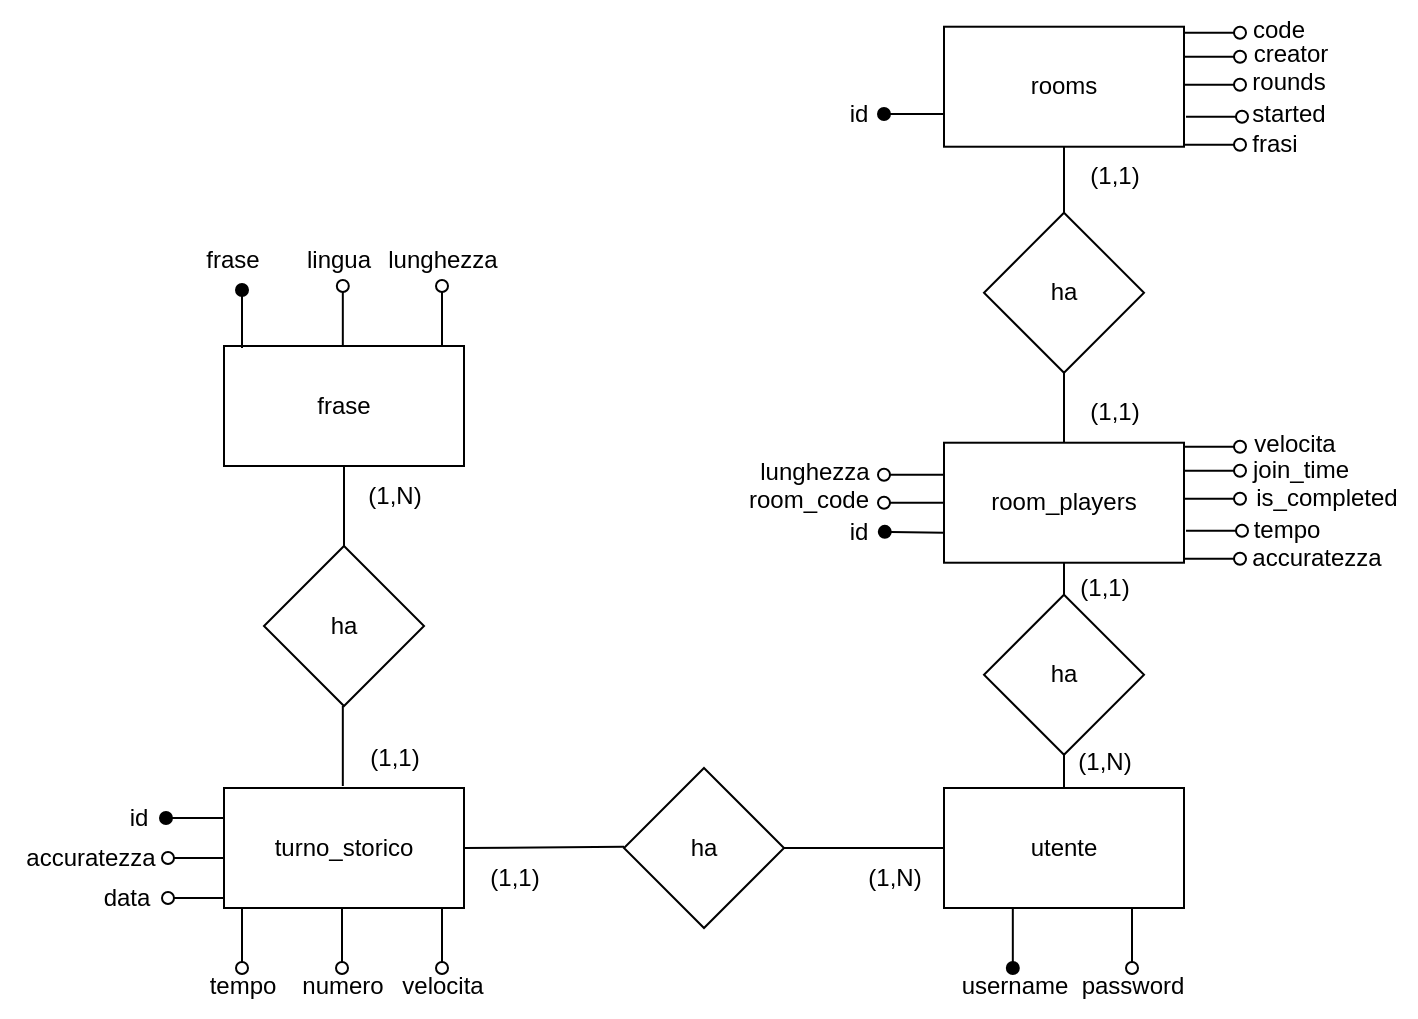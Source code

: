 <mxfile version="27.0.9">
  <diagram name="Pagina-1" id="Zs5nJwzmNC5s5diymWZx">
    <mxGraphModel dx="827" dy="1024" grid="1" gridSize="10" guides="1" tooltips="1" connect="1" arrows="1" fold="1" page="1" pageScale="1" pageWidth="827" pageHeight="1169" math="0" shadow="0">
      <root>
        <mxCell id="0" />
        <mxCell id="1" parent="0" />
        <mxCell id="NpIhPXMqRIOTpMWOtc2H-1" value="frase" style="rounded=0;whiteSpace=wrap;html=1;" vertex="1" parent="1">
          <mxGeometry x="200" y="175" width="120" height="60" as="geometry" />
        </mxCell>
        <mxCell id="NpIhPXMqRIOTpMWOtc2H-2" value="utente" style="rounded=0;whiteSpace=wrap;html=1;" vertex="1" parent="1">
          <mxGeometry x="560" y="396" width="120" height="60" as="geometry" />
        </mxCell>
        <mxCell id="NpIhPXMqRIOTpMWOtc2H-3" value="turno_storico" style="rounded=0;whiteSpace=wrap;html=1;" vertex="1" parent="1">
          <mxGeometry x="200" y="396" width="120" height="60" as="geometry" />
        </mxCell>
        <mxCell id="NpIhPXMqRIOTpMWOtc2H-4" value="rooms" style="rounded=0;whiteSpace=wrap;html=1;" vertex="1" parent="1">
          <mxGeometry x="560" y="15.36" width="120" height="60" as="geometry" />
        </mxCell>
        <mxCell id="NpIhPXMqRIOTpMWOtc2H-5" value="room_players" style="rounded=0;whiteSpace=wrap;html=1;" vertex="1" parent="1">
          <mxGeometry x="560" y="223.36" width="120" height="60" as="geometry" />
        </mxCell>
        <mxCell id="NpIhPXMqRIOTpMWOtc2H-6" value="ha" style="rhombus;whiteSpace=wrap;html=1;" vertex="1" parent="1">
          <mxGeometry x="400" y="386" width="80" height="80" as="geometry" />
        </mxCell>
        <mxCell id="NpIhPXMqRIOTpMWOtc2H-7" value="" style="endArrow=none;html=1;rounded=0;exitX=1;exitY=0.5;exitDx=0;exitDy=0;entryX=0;entryY=0.5;entryDx=0;entryDy=0;" edge="1" parent="1" source="NpIhPXMqRIOTpMWOtc2H-6" target="NpIhPXMqRIOTpMWOtc2H-2">
          <mxGeometry width="50" height="50" relative="1" as="geometry">
            <mxPoint x="540" y="466" as="sourcePoint" />
            <mxPoint x="590" y="416" as="targetPoint" />
          </mxGeometry>
        </mxCell>
        <mxCell id="NpIhPXMqRIOTpMWOtc2H-8" value="" style="endArrow=none;html=1;rounded=0;exitX=1;exitY=0.5;exitDx=0;exitDy=0;entryX=0;entryY=0.5;entryDx=0;entryDy=0;" edge="1" parent="1" source="NpIhPXMqRIOTpMWOtc2H-3">
          <mxGeometry width="50" height="50" relative="1" as="geometry">
            <mxPoint x="330" y="425.41" as="sourcePoint" />
            <mxPoint x="400" y="425.41" as="targetPoint" />
          </mxGeometry>
        </mxCell>
        <mxCell id="NpIhPXMqRIOTpMWOtc2H-10" value="" style="endArrow=none;html=1;rounded=0;entryX=0.5;entryY=1;entryDx=0;entryDy=0;exitX=0.5;exitY=0;exitDx=0;exitDy=0;" edge="1" parent="1" source="NpIhPXMqRIOTpMWOtc2H-11" target="NpIhPXMqRIOTpMWOtc2H-1">
          <mxGeometry width="50" height="50" relative="1" as="geometry">
            <mxPoint x="200" y="355" as="sourcePoint" />
            <mxPoint x="250" y="305" as="targetPoint" />
          </mxGeometry>
        </mxCell>
        <mxCell id="NpIhPXMqRIOTpMWOtc2H-11" value="ha" style="rhombus;whiteSpace=wrap;html=1;" vertex="1" parent="1">
          <mxGeometry x="220" y="275" width="80" height="80" as="geometry" />
        </mxCell>
        <mxCell id="NpIhPXMqRIOTpMWOtc2H-12" value="" style="endArrow=none;html=1;rounded=0;entryX=0.5;entryY=1;entryDx=0;entryDy=0;exitX=0.5;exitY=0;exitDx=0;exitDy=0;" edge="1" parent="1">
          <mxGeometry width="50" height="50" relative="1" as="geometry">
            <mxPoint x="259.41" y="395" as="sourcePoint" />
            <mxPoint x="259.41" y="355" as="targetPoint" />
          </mxGeometry>
        </mxCell>
        <mxCell id="NpIhPXMqRIOTpMWOtc2H-13" value="" style="endArrow=none;html=1;rounded=0;startArrow=oval;startFill=0;entryX=0.25;entryY=0;entryDx=0;entryDy=0;" edge="1" parent="1">
          <mxGeometry width="50" height="50" relative="1" as="geometry">
            <mxPoint x="309" y="145" as="sourcePoint" />
            <mxPoint x="309" y="175" as="targetPoint" />
          </mxGeometry>
        </mxCell>
        <mxCell id="NpIhPXMqRIOTpMWOtc2H-14" value="" style="endArrow=none;html=1;rounded=0;startArrow=oval;startFill=0;entryX=0.25;entryY=0;entryDx=0;entryDy=0;" edge="1" parent="1">
          <mxGeometry width="50" height="50" relative="1" as="geometry">
            <mxPoint x="259.41" y="145" as="sourcePoint" />
            <mxPoint x="259.41" y="175" as="targetPoint" />
          </mxGeometry>
        </mxCell>
        <mxCell id="NpIhPXMqRIOTpMWOtc2H-15" value="lingua" style="text;html=1;align=center;verticalAlign=middle;resizable=0;points=[];autosize=1;strokeColor=none;fillColor=none;" vertex="1" parent="1">
          <mxGeometry x="227" y="117" width="60" height="30" as="geometry" />
        </mxCell>
        <mxCell id="NpIhPXMqRIOTpMWOtc2H-16" value="lunghezza" style="text;html=1;align=center;verticalAlign=middle;resizable=0;points=[];autosize=1;strokeColor=none;fillColor=none;" vertex="1" parent="1">
          <mxGeometry x="269" y="117" width="80" height="30" as="geometry" />
        </mxCell>
        <mxCell id="NpIhPXMqRIOTpMWOtc2H-17" value="" style="endArrow=none;html=1;rounded=0;startArrow=oval;startFill=1;entryX=0;entryY=0;entryDx=0;entryDy=0;" edge="1" parent="1">
          <mxGeometry width="50" height="50" relative="1" as="geometry">
            <mxPoint x="209" y="147" as="sourcePoint" />
            <mxPoint x="209" y="176" as="targetPoint" />
          </mxGeometry>
        </mxCell>
        <mxCell id="NpIhPXMqRIOTpMWOtc2H-18" value="frase" style="text;html=1;align=center;verticalAlign=middle;resizable=0;points=[];autosize=1;strokeColor=none;fillColor=none;" vertex="1" parent="1">
          <mxGeometry x="179" y="117" width="50" height="30" as="geometry" />
        </mxCell>
        <mxCell id="NpIhPXMqRIOTpMWOtc2H-19" value="" style="endArrow=none;html=1;rounded=0;startArrow=oval;startFill=1;" edge="1" parent="1">
          <mxGeometry width="50" height="50" relative="1" as="geometry">
            <mxPoint x="171" y="411" as="sourcePoint" />
            <mxPoint x="200" y="411" as="targetPoint" />
          </mxGeometry>
        </mxCell>
        <mxCell id="NpIhPXMqRIOTpMWOtc2H-20" value="id" style="text;html=1;align=center;verticalAlign=middle;resizable=0;points=[];autosize=1;strokeColor=none;fillColor=none;" vertex="1" parent="1">
          <mxGeometry x="142" y="396" width="30" height="30" as="geometry" />
        </mxCell>
        <mxCell id="NpIhPXMqRIOTpMWOtc2H-21" value="" style="endArrow=none;html=1;rounded=0;startArrow=oval;startFill=0;" edge="1" parent="1">
          <mxGeometry width="50" height="50" relative="1" as="geometry">
            <mxPoint x="172" y="431" as="sourcePoint" />
            <mxPoint x="200" y="431" as="targetPoint" />
          </mxGeometry>
        </mxCell>
        <mxCell id="NpIhPXMqRIOTpMWOtc2H-22" value="accuratezza" style="text;html=1;align=center;verticalAlign=middle;resizable=0;points=[];autosize=1;strokeColor=none;fillColor=none;" vertex="1" parent="1">
          <mxGeometry x="88" y="416" width="90" height="30" as="geometry" />
        </mxCell>
        <mxCell id="NpIhPXMqRIOTpMWOtc2H-23" value="" style="endArrow=none;html=1;rounded=0;startArrow=oval;startFill=0;entryX=0.113;entryY=1;entryDx=0;entryDy=0;entryPerimeter=0;" edge="1" parent="1">
          <mxGeometry width="50" height="50" relative="1" as="geometry">
            <mxPoint x="209" y="486" as="sourcePoint" />
            <mxPoint x="209" y="456" as="targetPoint" />
          </mxGeometry>
        </mxCell>
        <mxCell id="NpIhPXMqRIOTpMWOtc2H-24" value="tempo" style="text;html=1;align=center;verticalAlign=middle;resizable=0;points=[];autosize=1;strokeColor=none;fillColor=none;" vertex="1" parent="1">
          <mxGeometry x="179" y="480" width="60" height="30" as="geometry" />
        </mxCell>
        <mxCell id="NpIhPXMqRIOTpMWOtc2H-25" value="" style="endArrow=none;html=1;rounded=0;startArrow=oval;startFill=0;entryX=0.113;entryY=1;entryDx=0;entryDy=0;entryPerimeter=0;" edge="1" parent="1">
          <mxGeometry width="50" height="50" relative="1" as="geometry">
            <mxPoint x="259" y="486" as="sourcePoint" />
            <mxPoint x="259" y="456" as="targetPoint" />
          </mxGeometry>
        </mxCell>
        <mxCell id="NpIhPXMqRIOTpMWOtc2H-26" value="numero" style="text;html=1;align=center;verticalAlign=middle;resizable=0;points=[];autosize=1;strokeColor=none;fillColor=none;" vertex="1" parent="1">
          <mxGeometry x="229" y="480" width="60" height="30" as="geometry" />
        </mxCell>
        <mxCell id="NpIhPXMqRIOTpMWOtc2H-27" value="" style="endArrow=none;html=1;rounded=0;startArrow=oval;startFill=0;entryX=0.113;entryY=1;entryDx=0;entryDy=0;entryPerimeter=0;" edge="1" parent="1">
          <mxGeometry width="50" height="50" relative="1" as="geometry">
            <mxPoint x="309" y="486" as="sourcePoint" />
            <mxPoint x="309" y="456" as="targetPoint" />
          </mxGeometry>
        </mxCell>
        <mxCell id="NpIhPXMqRIOTpMWOtc2H-28" value="velocita" style="text;html=1;align=center;verticalAlign=middle;resizable=0;points=[];autosize=1;strokeColor=none;fillColor=none;" vertex="1" parent="1">
          <mxGeometry x="279" y="480" width="60" height="30" as="geometry" />
        </mxCell>
        <mxCell id="NpIhPXMqRIOTpMWOtc2H-32" value="" style="endArrow=none;html=1;rounded=0;startArrow=oval;startFill=0;" edge="1" parent="1">
          <mxGeometry width="50" height="50" relative="1" as="geometry">
            <mxPoint x="172" y="451" as="sourcePoint" />
            <mxPoint x="200" y="451" as="targetPoint" />
          </mxGeometry>
        </mxCell>
        <mxCell id="NpIhPXMqRIOTpMWOtc2H-33" value="data" style="text;html=1;align=center;verticalAlign=middle;resizable=0;points=[];autosize=1;strokeColor=none;fillColor=none;" vertex="1" parent="1">
          <mxGeometry x="126" y="436" width="50" height="30" as="geometry" />
        </mxCell>
        <mxCell id="NpIhPXMqRIOTpMWOtc2H-36" value="username" style="text;html=1;align=center;verticalAlign=middle;resizable=0;points=[];autosize=1;strokeColor=none;fillColor=none;" vertex="1" parent="1">
          <mxGeometry x="555" y="480" width="80" height="30" as="geometry" />
        </mxCell>
        <mxCell id="NpIhPXMqRIOTpMWOtc2H-37" value="" style="endArrow=none;html=1;rounded=0;startArrow=oval;startFill=0;entryX=0.113;entryY=1;entryDx=0;entryDy=0;entryPerimeter=0;" edge="1" parent="1">
          <mxGeometry width="50" height="50" relative="1" as="geometry">
            <mxPoint x="654" y="486" as="sourcePoint" />
            <mxPoint x="654" y="456" as="targetPoint" />
          </mxGeometry>
        </mxCell>
        <mxCell id="NpIhPXMqRIOTpMWOtc2H-38" value="password" style="text;html=1;align=center;verticalAlign=middle;resizable=0;points=[];autosize=1;strokeColor=none;fillColor=none;" vertex="1" parent="1">
          <mxGeometry x="619" y="480" width="70" height="30" as="geometry" />
        </mxCell>
        <mxCell id="NpIhPXMqRIOTpMWOtc2H-39" value="" style="endArrow=none;html=1;rounded=0;startArrow=oval;startFill=1;entryX=0.113;entryY=1;entryDx=0;entryDy=0;entryPerimeter=0;" edge="1" parent="1">
          <mxGeometry width="50" height="50" relative="1" as="geometry">
            <mxPoint x="594.41" y="486" as="sourcePoint" />
            <mxPoint x="594.41" y="456" as="targetPoint" />
          </mxGeometry>
        </mxCell>
        <mxCell id="NpIhPXMqRIOTpMWOtc2H-40" value="(1,N)" style="text;html=1;align=center;verticalAlign=middle;resizable=0;points=[];autosize=1;strokeColor=none;fillColor=none;" vertex="1" parent="1">
          <mxGeometry x="510" y="426" width="50" height="30" as="geometry" />
        </mxCell>
        <mxCell id="NpIhPXMqRIOTpMWOtc2H-41" value="(1,1)" style="text;html=1;align=center;verticalAlign=middle;resizable=0;points=[];autosize=1;strokeColor=none;fillColor=none;" vertex="1" parent="1">
          <mxGeometry x="320" y="426" width="50" height="30" as="geometry" />
        </mxCell>
        <mxCell id="NpIhPXMqRIOTpMWOtc2H-42" value="(1,1)" style="text;html=1;align=center;verticalAlign=middle;resizable=0;points=[];autosize=1;strokeColor=none;fillColor=none;" vertex="1" parent="1">
          <mxGeometry x="260" y="366" width="50" height="30" as="geometry" />
        </mxCell>
        <mxCell id="NpIhPXMqRIOTpMWOtc2H-43" value="(1,N)" style="text;html=1;align=center;verticalAlign=middle;resizable=0;points=[];autosize=1;strokeColor=none;fillColor=none;" vertex="1" parent="1">
          <mxGeometry x="260" y="235" width="50" height="30" as="geometry" />
        </mxCell>
        <mxCell id="NpIhPXMqRIOTpMWOtc2H-44" value="ha" style="rhombus;whiteSpace=wrap;html=1;" vertex="1" parent="1">
          <mxGeometry x="580" y="108.36" width="80" height="80" as="geometry" />
        </mxCell>
        <mxCell id="NpIhPXMqRIOTpMWOtc2H-45" value="" style="endArrow=none;html=1;rounded=0;entryX=0.5;entryY=1;entryDx=0;entryDy=0;exitX=0.5;exitY=0;exitDx=0;exitDy=0;" edge="1" parent="1" source="NpIhPXMqRIOTpMWOtc2H-44" target="NpIhPXMqRIOTpMWOtc2H-4">
          <mxGeometry width="50" height="50" relative="1" as="geometry">
            <mxPoint x="619.58" y="115.36" as="sourcePoint" />
            <mxPoint x="619.58" y="75.36" as="targetPoint" />
          </mxGeometry>
        </mxCell>
        <mxCell id="NpIhPXMqRIOTpMWOtc2H-47" value="" style="endArrow=none;html=1;rounded=0;entryX=0.5;entryY=1;entryDx=0;entryDy=0;exitX=0.5;exitY=0;exitDx=0;exitDy=0;" edge="1" parent="1" source="NpIhPXMqRIOTpMWOtc2H-5" target="NpIhPXMqRIOTpMWOtc2H-44">
          <mxGeometry width="50" height="50" relative="1" as="geometry">
            <mxPoint x="619.8" y="221.36" as="sourcePoint" />
            <mxPoint x="619.8" y="188.36" as="targetPoint" />
          </mxGeometry>
        </mxCell>
        <mxCell id="NpIhPXMqRIOTpMWOtc2H-48" value="(1,1)" style="text;html=1;align=center;verticalAlign=middle;resizable=0;points=[];autosize=1;strokeColor=none;fillColor=none;" vertex="1" parent="1">
          <mxGeometry x="620" y="75.36" width="50" height="30" as="geometry" />
        </mxCell>
        <mxCell id="NpIhPXMqRIOTpMWOtc2H-49" value="(1,1)" style="text;html=1;align=center;verticalAlign=middle;resizable=0;points=[];autosize=1;strokeColor=none;fillColor=none;" vertex="1" parent="1">
          <mxGeometry x="620" y="193.36" width="50" height="30" as="geometry" />
        </mxCell>
        <mxCell id="NpIhPXMqRIOTpMWOtc2H-78" value="id" style="text;html=1;align=center;verticalAlign=middle;resizable=0;points=[];autosize=1;strokeColor=none;fillColor=none;" vertex="1" parent="1">
          <mxGeometry x="502" y="253.36" width="30" height="30" as="geometry" />
        </mxCell>
        <mxCell id="NpIhPXMqRIOTpMWOtc2H-79" value="ha" style="rhombus;whiteSpace=wrap;html=1;" vertex="1" parent="1">
          <mxGeometry x="580" y="299.36" width="80" height="80" as="geometry" />
        </mxCell>
        <mxCell id="NpIhPXMqRIOTpMWOtc2H-80" value="" style="endArrow=none;html=1;rounded=0;startArrow=oval;startFill=0;" edge="1" parent="1">
          <mxGeometry width="50" height="50" relative="1" as="geometry">
            <mxPoint x="708" y="237.36" as="sourcePoint" />
            <mxPoint x="680" y="237.36" as="targetPoint" />
          </mxGeometry>
        </mxCell>
        <mxCell id="NpIhPXMqRIOTpMWOtc2H-81" value="join_time" style="text;html=1;align=center;verticalAlign=middle;resizable=0;points=[];autosize=1;strokeColor=none;fillColor=none;" vertex="1" parent="1">
          <mxGeometry x="703" y="222.36" width="70" height="30" as="geometry" />
        </mxCell>
        <mxCell id="NpIhPXMqRIOTpMWOtc2H-82" value="" style="endArrow=none;html=1;rounded=0;startArrow=oval;startFill=0;" edge="1" parent="1">
          <mxGeometry width="50" height="50" relative="1" as="geometry">
            <mxPoint x="708" y="251.36" as="sourcePoint" />
            <mxPoint x="680" y="251.36" as="targetPoint" />
          </mxGeometry>
        </mxCell>
        <mxCell id="NpIhPXMqRIOTpMWOtc2H-83" value="is_completed" style="text;html=1;align=center;verticalAlign=middle;resizable=0;points=[];autosize=1;strokeColor=none;fillColor=none;" vertex="1" parent="1">
          <mxGeometry x="706" y="236.36" width="90" height="30" as="geometry" />
        </mxCell>
        <mxCell id="NpIhPXMqRIOTpMWOtc2H-84" value="" style="endArrow=none;html=1;rounded=0;startArrow=oval;startFill=0;" edge="1" parent="1">
          <mxGeometry width="50" height="50" relative="1" as="geometry">
            <mxPoint x="709" y="267.36" as="sourcePoint" />
            <mxPoint x="681" y="267.36" as="targetPoint" />
          </mxGeometry>
        </mxCell>
        <mxCell id="NpIhPXMqRIOTpMWOtc2H-85" value="tempo" style="text;html=1;align=center;verticalAlign=middle;resizable=0;points=[];autosize=1;strokeColor=none;fillColor=none;" vertex="1" parent="1">
          <mxGeometry x="701" y="252.36" width="60" height="30" as="geometry" />
        </mxCell>
        <mxCell id="NpIhPXMqRIOTpMWOtc2H-86" value="" style="endArrow=none;html=1;rounded=0;startArrow=oval;startFill=0;" edge="1" parent="1">
          <mxGeometry width="50" height="50" relative="1" as="geometry">
            <mxPoint x="708" y="281.36" as="sourcePoint" />
            <mxPoint x="680" y="281.36" as="targetPoint" />
          </mxGeometry>
        </mxCell>
        <mxCell id="NpIhPXMqRIOTpMWOtc2H-87" value="accuratezza" style="text;html=1;align=center;verticalAlign=middle;resizable=0;points=[];autosize=1;strokeColor=none;fillColor=none;" vertex="1" parent="1">
          <mxGeometry x="701" y="266.36" width="90" height="30" as="geometry" />
        </mxCell>
        <mxCell id="NpIhPXMqRIOTpMWOtc2H-88" value="" style="endArrow=none;html=1;rounded=0;startArrow=oval;startFill=0;" edge="1" parent="1">
          <mxGeometry width="50" height="50" relative="1" as="geometry">
            <mxPoint x="708" y="225.36" as="sourcePoint" />
            <mxPoint x="680" y="225.36" as="targetPoint" />
          </mxGeometry>
        </mxCell>
        <mxCell id="NpIhPXMqRIOTpMWOtc2H-89" value="velocita" style="text;html=1;align=center;verticalAlign=middle;resizable=0;points=[];autosize=1;strokeColor=none;fillColor=none;" vertex="1" parent="1">
          <mxGeometry x="705" y="209.36" width="60" height="30" as="geometry" />
        </mxCell>
        <mxCell id="NpIhPXMqRIOTpMWOtc2H-90" value="" style="endArrow=none;html=1;rounded=0;startArrow=oval;startFill=0;" edge="1" parent="1">
          <mxGeometry width="50" height="50" relative="1" as="geometry">
            <mxPoint x="708" y="30.36" as="sourcePoint" />
            <mxPoint x="680" y="30.36" as="targetPoint" />
          </mxGeometry>
        </mxCell>
        <mxCell id="NpIhPXMqRIOTpMWOtc2H-91" value="creator" style="text;html=1;align=center;verticalAlign=middle;resizable=0;points=[];autosize=1;strokeColor=none;fillColor=none;" vertex="1" parent="1">
          <mxGeometry x="703" y="14.36" width="60" height="30" as="geometry" />
        </mxCell>
        <mxCell id="NpIhPXMqRIOTpMWOtc2H-92" value="" style="endArrow=none;html=1;rounded=0;startArrow=oval;startFill=0;" edge="1" parent="1">
          <mxGeometry width="50" height="50" relative="1" as="geometry">
            <mxPoint x="708" y="44.36" as="sourcePoint" />
            <mxPoint x="680" y="44.36" as="targetPoint" />
          </mxGeometry>
        </mxCell>
        <mxCell id="NpIhPXMqRIOTpMWOtc2H-93" value="rounds" style="text;html=1;align=center;verticalAlign=middle;resizable=0;points=[];autosize=1;strokeColor=none;fillColor=none;" vertex="1" parent="1">
          <mxGeometry x="702" y="28.36" width="60" height="30" as="geometry" />
        </mxCell>
        <mxCell id="NpIhPXMqRIOTpMWOtc2H-94" value="" style="endArrow=none;html=1;rounded=0;startArrow=oval;startFill=0;" edge="1" parent="1">
          <mxGeometry width="50" height="50" relative="1" as="geometry">
            <mxPoint x="709" y="60.36" as="sourcePoint" />
            <mxPoint x="681" y="60.36" as="targetPoint" />
          </mxGeometry>
        </mxCell>
        <mxCell id="NpIhPXMqRIOTpMWOtc2H-95" value="started" style="text;html=1;align=center;verticalAlign=middle;resizable=0;points=[];autosize=1;strokeColor=none;fillColor=none;" vertex="1" parent="1">
          <mxGeometry x="702" y="44.36" width="60" height="30" as="geometry" />
        </mxCell>
        <mxCell id="NpIhPXMqRIOTpMWOtc2H-96" value="" style="endArrow=none;html=1;rounded=0;startArrow=oval;startFill=0;" edge="1" parent="1">
          <mxGeometry width="50" height="50" relative="1" as="geometry">
            <mxPoint x="708" y="74.36" as="sourcePoint" />
            <mxPoint x="680" y="74.36" as="targetPoint" />
          </mxGeometry>
        </mxCell>
        <mxCell id="NpIhPXMqRIOTpMWOtc2H-97" value="frasi" style="text;html=1;align=center;verticalAlign=middle;resizable=0;points=[];autosize=1;strokeColor=none;fillColor=none;" vertex="1" parent="1">
          <mxGeometry x="700" y="59.36" width="50" height="30" as="geometry" />
        </mxCell>
        <mxCell id="NpIhPXMqRIOTpMWOtc2H-98" value="" style="endArrow=none;html=1;rounded=0;startArrow=oval;startFill=0;" edge="1" parent="1">
          <mxGeometry width="50" height="50" relative="1" as="geometry">
            <mxPoint x="708" y="18.36" as="sourcePoint" />
            <mxPoint x="680" y="18.36" as="targetPoint" />
          </mxGeometry>
        </mxCell>
        <mxCell id="NpIhPXMqRIOTpMWOtc2H-99" value="code" style="text;html=1;align=center;verticalAlign=middle;resizable=0;points=[];autosize=1;strokeColor=none;fillColor=none;" vertex="1" parent="1">
          <mxGeometry x="702" y="2.36" width="50" height="30" as="geometry" />
        </mxCell>
        <mxCell id="NpIhPXMqRIOTpMWOtc2H-100" value="" style="endArrow=none;html=1;rounded=0;startArrow=oval;startFill=0;" edge="1" parent="1">
          <mxGeometry width="50" height="50" relative="1" as="geometry">
            <mxPoint x="530" y="239.36" as="sourcePoint" />
            <mxPoint x="560" y="239.36" as="targetPoint" />
          </mxGeometry>
        </mxCell>
        <mxCell id="NpIhPXMqRIOTpMWOtc2H-102" value="room_code" style="text;html=1;align=center;verticalAlign=middle;resizable=0;points=[];autosize=1;strokeColor=none;fillColor=none;" vertex="1" parent="1">
          <mxGeometry x="452" y="237.36" width="80" height="30" as="geometry" />
        </mxCell>
        <mxCell id="NpIhPXMqRIOTpMWOtc2H-103" value="lunghezza" style="text;html=1;align=center;verticalAlign=middle;resizable=0;points=[];autosize=1;strokeColor=none;fillColor=none;" vertex="1" parent="1">
          <mxGeometry x="455" y="223.36" width="80" height="30" as="geometry" />
        </mxCell>
        <mxCell id="NpIhPXMqRIOTpMWOtc2H-106" value="" style="endArrow=none;html=1;rounded=0;startArrow=oval;startFill=0;" edge="1" parent="1">
          <mxGeometry width="50" height="50" relative="1" as="geometry">
            <mxPoint x="530" y="253.36" as="sourcePoint" />
            <mxPoint x="560" y="253.36" as="targetPoint" />
          </mxGeometry>
        </mxCell>
        <mxCell id="NpIhPXMqRIOTpMWOtc2H-107" value="" style="endArrow=none;html=1;rounded=0;startArrow=oval;startFill=1;entryX=0;entryY=0.75;entryDx=0;entryDy=0;exitX=0.98;exitY=1.019;exitDx=0;exitDy=0;exitPerimeter=0;" edge="1" parent="1" source="NpIhPXMqRIOTpMWOtc2H-102" target="NpIhPXMqRIOTpMWOtc2H-5">
          <mxGeometry width="50" height="50" relative="1" as="geometry">
            <mxPoint x="532" y="307.36" as="sourcePoint" />
            <mxPoint x="532" y="282.36" as="targetPoint" />
          </mxGeometry>
        </mxCell>
        <mxCell id="NpIhPXMqRIOTpMWOtc2H-108" value="id" style="text;html=1;align=center;verticalAlign=middle;resizable=0;points=[];autosize=1;strokeColor=none;fillColor=none;" vertex="1" parent="1">
          <mxGeometry x="502" y="44.36" width="30" height="30" as="geometry" />
        </mxCell>
        <mxCell id="NpIhPXMqRIOTpMWOtc2H-110" value="" style="endArrow=none;html=1;rounded=0;startArrow=oval;startFill=1;entryX=0;entryY=0.75;entryDx=0;entryDy=0;exitX=0.98;exitY=1.019;exitDx=0;exitDy=0;exitPerimeter=0;" edge="1" parent="1">
          <mxGeometry width="50" height="50" relative="1" as="geometry">
            <mxPoint x="530" y="59" as="sourcePoint" />
            <mxPoint x="560" y="59" as="targetPoint" />
          </mxGeometry>
        </mxCell>
        <mxCell id="NpIhPXMqRIOTpMWOtc2H-111" value="" style="endArrow=none;html=1;rounded=0;entryX=0.5;entryY=1;entryDx=0;entryDy=0;" edge="1" parent="1" source="NpIhPXMqRIOTpMWOtc2H-2" target="NpIhPXMqRIOTpMWOtc2H-79">
          <mxGeometry width="50" height="50" relative="1" as="geometry">
            <mxPoint x="530" y="390" as="sourcePoint" />
            <mxPoint x="580" y="340" as="targetPoint" />
          </mxGeometry>
        </mxCell>
        <mxCell id="NpIhPXMqRIOTpMWOtc2H-112" value="" style="endArrow=none;html=1;rounded=0;entryX=0.5;entryY=1;entryDx=0;entryDy=0;exitX=0.5;exitY=0;exitDx=0;exitDy=0;" edge="1" parent="1" source="NpIhPXMqRIOTpMWOtc2H-79" target="NpIhPXMqRIOTpMWOtc2H-5">
          <mxGeometry width="50" height="50" relative="1" as="geometry">
            <mxPoint x="510" y="360" as="sourcePoint" />
            <mxPoint x="560" y="310" as="targetPoint" />
          </mxGeometry>
        </mxCell>
        <mxCell id="NpIhPXMqRIOTpMWOtc2H-113" value="(1,N)" style="text;html=1;align=center;verticalAlign=middle;resizable=0;points=[];autosize=1;strokeColor=none;fillColor=none;" vertex="1" parent="1">
          <mxGeometry x="615" y="368" width="50" height="30" as="geometry" />
        </mxCell>
        <mxCell id="NpIhPXMqRIOTpMWOtc2H-117" value="(1,1)" style="text;html=1;align=center;verticalAlign=middle;resizable=0;points=[];autosize=1;strokeColor=none;fillColor=none;" vertex="1" parent="1">
          <mxGeometry x="615" y="281.36" width="50" height="30" as="geometry" />
        </mxCell>
      </root>
    </mxGraphModel>
  </diagram>
</mxfile>
